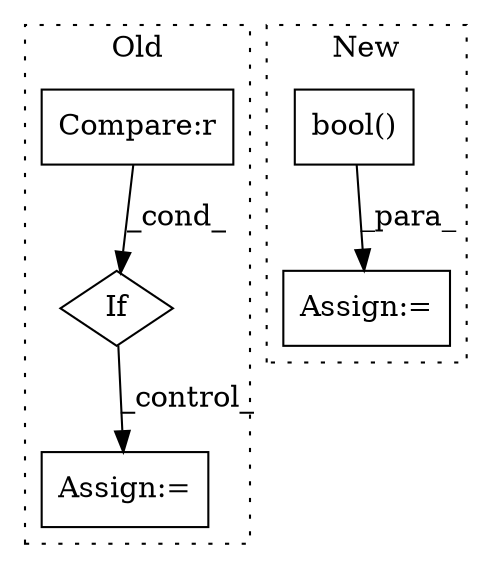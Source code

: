 digraph G {
subgraph cluster0 {
1 [label="If" a="96" s="3728,3779" l="3,14" shape="diamond"];
3 [label="Compare:r" a="40" s="3731" l="16" shape="box"];
5 [label="Assign:=" a="68" s="3797" l="3" shape="box"];
label = "Old";
style="dotted";
}
subgraph cluster1 {
2 [label="bool()" a="75" s="3977" l="52" shape="box"];
4 [label="Assign:=" a="68" s="3973" l="3" shape="box"];
label = "New";
style="dotted";
}
1 -> 5 [label="_control_"];
2 -> 4 [label="_para_"];
3 -> 1 [label="_cond_"];
}